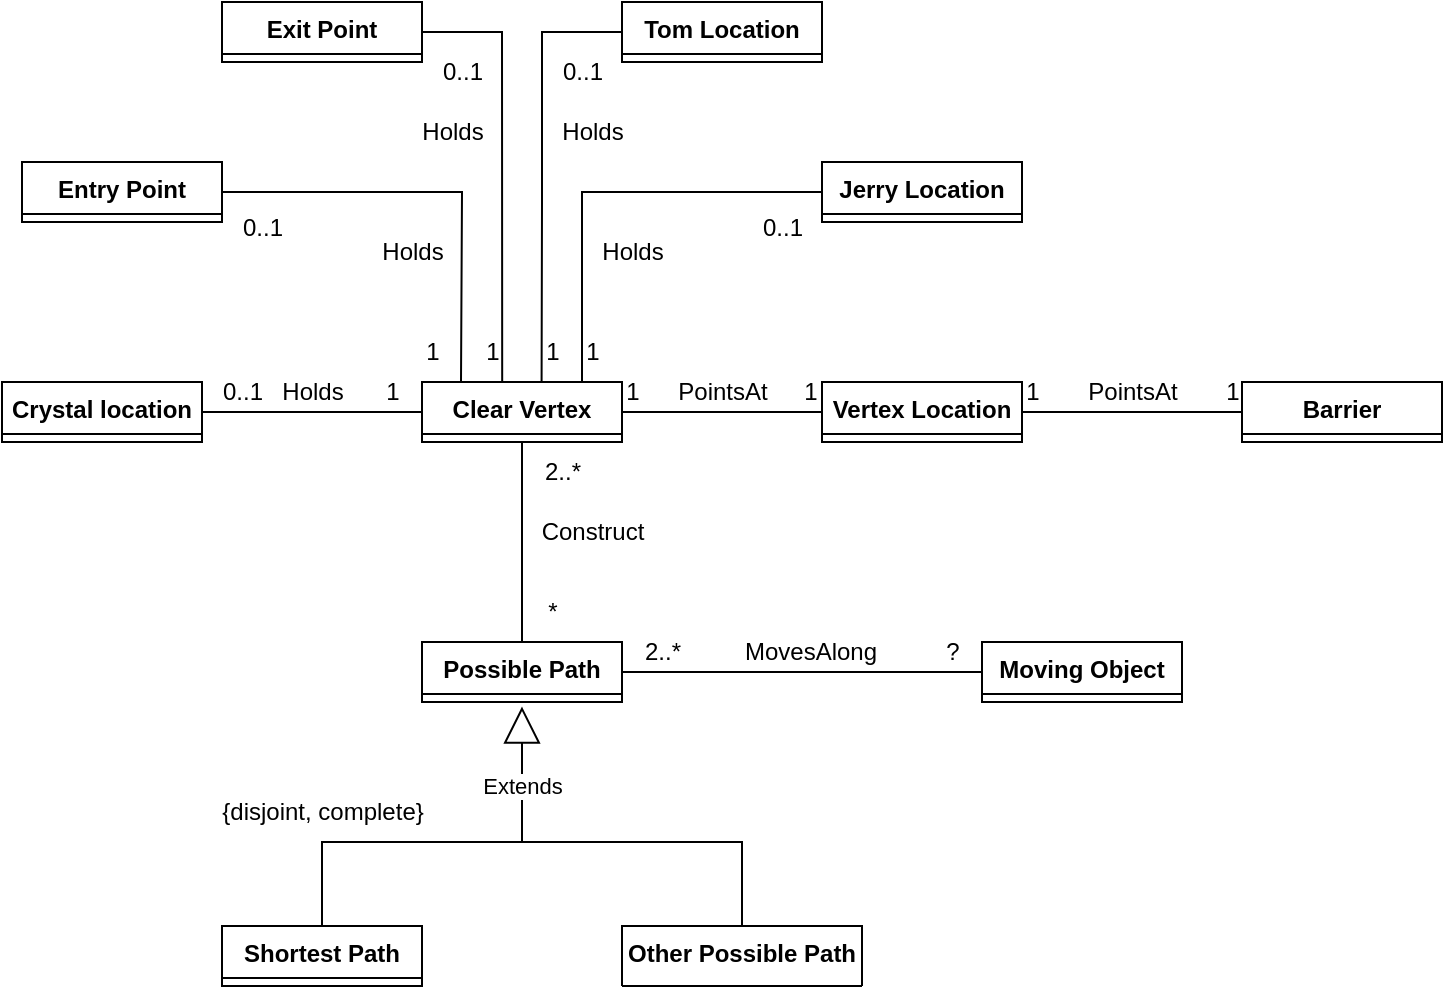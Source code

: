 <mxfile version="22.0.4" type="github">
  <diagram id="C5RBs43oDa-KdzZeNtuy" name="Page-1">
    <mxGraphModel dx="1434" dy="796" grid="1" gridSize="10" guides="1" tooltips="1" connect="1" arrows="0" fold="1" page="1" pageScale="1" pageWidth="827" pageHeight="1169" math="0" shadow="0">
      <root>
        <mxCell id="WIyWlLk6GJQsqaUBKTNV-0" />
        <mxCell id="WIyWlLk6GJQsqaUBKTNV-1" parent="WIyWlLk6GJQsqaUBKTNV-0" />
        <mxCell id="LRkKfY-KpbB_E-OL5BYb-80" value="Possible Path" style="swimlane;fontStyle=1;align=center;verticalAlign=top;childLayout=stackLayout;horizontal=1;startSize=26;horizontalStack=0;resizeParent=1;resizeParentMax=0;resizeLast=0;collapsible=1;marginBottom=0;whiteSpace=wrap;html=1;" parent="WIyWlLk6GJQsqaUBKTNV-1" vertex="1" collapsed="1">
          <mxGeometry x="270" y="720" width="100" height="30" as="geometry">
            <mxRectangle x="180" y="220" width="160" height="86" as="alternateBounds" />
          </mxGeometry>
        </mxCell>
        <mxCell id="LRkKfY-KpbB_E-OL5BYb-81" value="+ field: type" style="text;strokeColor=none;fillColor=none;align=left;verticalAlign=top;spacingLeft=4;spacingRight=4;overflow=hidden;rotatable=0;points=[[0,0.5],[1,0.5]];portConstraint=eastwest;whiteSpace=wrap;html=1;" parent="LRkKfY-KpbB_E-OL5BYb-80" vertex="1">
          <mxGeometry y="26" width="160" height="26" as="geometry" />
        </mxCell>
        <mxCell id="LRkKfY-KpbB_E-OL5BYb-82" value="" style="line;strokeWidth=1;fillColor=none;align=left;verticalAlign=middle;spacingTop=-1;spacingLeft=3;spacingRight=3;rotatable=0;labelPosition=right;points=[];portConstraint=eastwest;strokeColor=inherit;" parent="LRkKfY-KpbB_E-OL5BYb-80" vertex="1">
          <mxGeometry y="52" width="160" height="8" as="geometry" />
        </mxCell>
        <mxCell id="LRkKfY-KpbB_E-OL5BYb-83" value="+ method(type): type" style="text;strokeColor=none;fillColor=none;align=left;verticalAlign=top;spacingLeft=4;spacingRight=4;overflow=hidden;rotatable=0;points=[[0,0.5],[1,0.5]];portConstraint=eastwest;whiteSpace=wrap;html=1;" parent="LRkKfY-KpbB_E-OL5BYb-80" vertex="1">
          <mxGeometry y="60" width="160" height="26" as="geometry" />
        </mxCell>
        <mxCell id="LRkKfY-KpbB_E-OL5BYb-84" value="Shortest Path" style="swimlane;fontStyle=1;align=center;verticalAlign=top;childLayout=stackLayout;horizontal=1;startSize=26;horizontalStack=0;resizeParent=1;resizeParentMax=0;resizeLast=0;collapsible=1;marginBottom=0;whiteSpace=wrap;html=1;" parent="WIyWlLk6GJQsqaUBKTNV-1" vertex="1" collapsed="1">
          <mxGeometry x="170" y="862" width="100" height="30" as="geometry">
            <mxRectangle x="20" y="418" width="160" height="86" as="alternateBounds" />
          </mxGeometry>
        </mxCell>
        <mxCell id="LRkKfY-KpbB_E-OL5BYb-85" value="+ field: type" style="text;strokeColor=none;fillColor=none;align=left;verticalAlign=top;spacingLeft=4;spacingRight=4;overflow=hidden;rotatable=0;points=[[0,0.5],[1,0.5]];portConstraint=eastwest;whiteSpace=wrap;html=1;" parent="LRkKfY-KpbB_E-OL5BYb-84" vertex="1">
          <mxGeometry y="26" width="160" height="26" as="geometry" />
        </mxCell>
        <mxCell id="LRkKfY-KpbB_E-OL5BYb-86" value="" style="line;strokeWidth=1;fillColor=none;align=left;verticalAlign=middle;spacingTop=-1;spacingLeft=3;spacingRight=3;rotatable=0;labelPosition=right;points=[];portConstraint=eastwest;strokeColor=inherit;" parent="LRkKfY-KpbB_E-OL5BYb-84" vertex="1">
          <mxGeometry y="52" width="160" height="8" as="geometry" />
        </mxCell>
        <mxCell id="LRkKfY-KpbB_E-OL5BYb-87" value="+ method(type): type" style="text;strokeColor=none;fillColor=none;align=left;verticalAlign=top;spacingLeft=4;spacingRight=4;overflow=hidden;rotatable=0;points=[[0,0.5],[1,0.5]];portConstraint=eastwest;whiteSpace=wrap;html=1;" parent="LRkKfY-KpbB_E-OL5BYb-84" vertex="1">
          <mxGeometry y="60" width="160" height="26" as="geometry" />
        </mxCell>
        <mxCell id="LRkKfY-KpbB_E-OL5BYb-88" value="Other Possible Path" style="swimlane;fontStyle=1;align=center;verticalAlign=top;childLayout=stackLayout;horizontal=1;startSize=38;horizontalStack=0;resizeParent=1;resizeParentMax=0;resizeLast=0;collapsible=1;marginBottom=0;whiteSpace=wrap;html=1;" parent="WIyWlLk6GJQsqaUBKTNV-1" vertex="1" collapsed="1">
          <mxGeometry x="370" y="862" width="120" height="30" as="geometry">
            <mxRectangle x="320" y="892" width="160" height="98" as="alternateBounds" />
          </mxGeometry>
        </mxCell>
        <mxCell id="LRkKfY-KpbB_E-OL5BYb-89" value="+ field: type" style="text;strokeColor=none;fillColor=none;align=left;verticalAlign=top;spacingLeft=4;spacingRight=4;overflow=hidden;rotatable=0;points=[[0,0.5],[1,0.5]];portConstraint=eastwest;whiteSpace=wrap;html=1;" parent="LRkKfY-KpbB_E-OL5BYb-88" vertex="1">
          <mxGeometry y="38" width="160" height="26" as="geometry" />
        </mxCell>
        <mxCell id="LRkKfY-KpbB_E-OL5BYb-90" value="" style="line;strokeWidth=1;fillColor=none;align=left;verticalAlign=middle;spacingTop=-1;spacingLeft=3;spacingRight=3;rotatable=0;labelPosition=right;points=[];portConstraint=eastwest;strokeColor=inherit;" parent="LRkKfY-KpbB_E-OL5BYb-88" vertex="1">
          <mxGeometry y="64" width="160" height="8" as="geometry" />
        </mxCell>
        <mxCell id="LRkKfY-KpbB_E-OL5BYb-91" value="+ method(type): type" style="text;strokeColor=none;fillColor=none;align=left;verticalAlign=top;spacingLeft=4;spacingRight=4;overflow=hidden;rotatable=0;points=[[0,0.5],[1,0.5]];portConstraint=eastwest;whiteSpace=wrap;html=1;" parent="LRkKfY-KpbB_E-OL5BYb-88" vertex="1">
          <mxGeometry y="72" width="160" height="26" as="geometry" />
        </mxCell>
        <mxCell id="LRkKfY-KpbB_E-OL5BYb-92" value="Extends" style="endArrow=block;endSize=16;endFill=0;html=1;rounded=0;entryX=0.5;entryY=1.077;entryDx=0;entryDy=0;entryPerimeter=0;" parent="WIyWlLk6GJQsqaUBKTNV-1" target="LRkKfY-KpbB_E-OL5BYb-83" edge="1">
          <mxGeometry x="-0.167" width="160" relative="1" as="geometry">
            <mxPoint x="320" y="820" as="sourcePoint" />
            <mxPoint x="400" y="834" as="targetPoint" />
            <Array as="points">
              <mxPoint x="320" y="790" />
            </Array>
            <mxPoint as="offset" />
          </mxGeometry>
        </mxCell>
        <mxCell id="LRkKfY-KpbB_E-OL5BYb-93" value="" style="endArrow=none;html=1;rounded=0;exitX=0.5;exitY=0;exitDx=0;exitDy=0;" parent="WIyWlLk6GJQsqaUBKTNV-1" source="LRkKfY-KpbB_E-OL5BYb-84" edge="1">
          <mxGeometry width="50" height="50" relative="1" as="geometry">
            <mxPoint x="160" y="854" as="sourcePoint" />
            <mxPoint x="320" y="820" as="targetPoint" />
            <Array as="points">
              <mxPoint x="220" y="820" />
            </Array>
          </mxGeometry>
        </mxCell>
        <mxCell id="LRkKfY-KpbB_E-OL5BYb-94" value="" style="endArrow=none;html=1;rounded=0;exitX=0.5;exitY=0;exitDx=0;exitDy=0;" parent="WIyWlLk6GJQsqaUBKTNV-1" source="LRkKfY-KpbB_E-OL5BYb-88" edge="1">
          <mxGeometry width="50" height="50" relative="1" as="geometry">
            <mxPoint x="430" y="764" as="sourcePoint" />
            <mxPoint x="320" y="820" as="targetPoint" />
            <Array as="points">
              <mxPoint x="430" y="820" />
            </Array>
          </mxGeometry>
        </mxCell>
        <mxCell id="LRkKfY-KpbB_E-OL5BYb-95" value="Moving Object" style="swimlane;fontStyle=1;align=center;verticalAlign=top;childLayout=stackLayout;horizontal=1;startSize=26;horizontalStack=0;resizeParent=1;resizeParentMax=0;resizeLast=0;collapsible=1;marginBottom=0;whiteSpace=wrap;html=1;" parent="WIyWlLk6GJQsqaUBKTNV-1" vertex="1" collapsed="1">
          <mxGeometry x="550" y="720" width="100" height="30" as="geometry">
            <mxRectangle x="570" y="220" width="160" height="86" as="alternateBounds" />
          </mxGeometry>
        </mxCell>
        <mxCell id="LRkKfY-KpbB_E-OL5BYb-96" value="+ field: type" style="text;strokeColor=none;fillColor=none;align=left;verticalAlign=top;spacingLeft=4;spacingRight=4;overflow=hidden;rotatable=0;points=[[0,0.5],[1,0.5]];portConstraint=eastwest;whiteSpace=wrap;html=1;" parent="LRkKfY-KpbB_E-OL5BYb-95" vertex="1">
          <mxGeometry y="26" width="160" height="26" as="geometry" />
        </mxCell>
        <mxCell id="LRkKfY-KpbB_E-OL5BYb-97" value="" style="line;strokeWidth=1;fillColor=none;align=left;verticalAlign=middle;spacingTop=-1;spacingLeft=3;spacingRight=3;rotatable=0;labelPosition=right;points=[];portConstraint=eastwest;strokeColor=inherit;" parent="LRkKfY-KpbB_E-OL5BYb-95" vertex="1">
          <mxGeometry y="52" width="160" height="8" as="geometry" />
        </mxCell>
        <mxCell id="LRkKfY-KpbB_E-OL5BYb-98" value="+ method(type): type" style="text;strokeColor=none;fillColor=none;align=left;verticalAlign=top;spacingLeft=4;spacingRight=4;overflow=hidden;rotatable=0;points=[[0,0.5],[1,0.5]];portConstraint=eastwest;whiteSpace=wrap;html=1;" parent="LRkKfY-KpbB_E-OL5BYb-95" vertex="1">
          <mxGeometry y="60" width="160" height="26" as="geometry" />
        </mxCell>
        <mxCell id="LRkKfY-KpbB_E-OL5BYb-99" value="Clear Vertex" style="swimlane;fontStyle=1;align=center;verticalAlign=top;childLayout=stackLayout;horizontal=1;startSize=26;horizontalStack=0;resizeParent=1;resizeParentMax=0;resizeLast=0;collapsible=1;marginBottom=0;whiteSpace=wrap;html=1;" parent="WIyWlLk6GJQsqaUBKTNV-1" vertex="1" collapsed="1">
          <mxGeometry x="270" y="590" width="100" height="30" as="geometry">
            <mxRectangle x="200" y="520" width="160" height="86" as="alternateBounds" />
          </mxGeometry>
        </mxCell>
        <mxCell id="LRkKfY-KpbB_E-OL5BYb-100" value="+ field: type" style="text;strokeColor=none;fillColor=none;align=left;verticalAlign=top;spacingLeft=4;spacingRight=4;overflow=hidden;rotatable=0;points=[[0,0.5],[1,0.5]];portConstraint=eastwest;whiteSpace=wrap;html=1;" parent="LRkKfY-KpbB_E-OL5BYb-99" vertex="1">
          <mxGeometry y="26" width="160" height="26" as="geometry" />
        </mxCell>
        <mxCell id="LRkKfY-KpbB_E-OL5BYb-101" value="" style="line;strokeWidth=1;fillColor=none;align=left;verticalAlign=middle;spacingTop=-1;spacingLeft=3;spacingRight=3;rotatable=0;labelPosition=right;points=[];portConstraint=eastwest;strokeColor=inherit;" parent="LRkKfY-KpbB_E-OL5BYb-99" vertex="1">
          <mxGeometry y="52" width="160" height="8" as="geometry" />
        </mxCell>
        <mxCell id="LRkKfY-KpbB_E-OL5BYb-102" value="+ method(type): type" style="text;strokeColor=none;fillColor=none;align=left;verticalAlign=top;spacingLeft=4;spacingRight=4;overflow=hidden;rotatable=0;points=[[0,0.5],[1,0.5]];portConstraint=eastwest;whiteSpace=wrap;html=1;" parent="LRkKfY-KpbB_E-OL5BYb-99" vertex="1">
          <mxGeometry y="60" width="160" height="26" as="geometry" />
        </mxCell>
        <mxCell id="LRkKfY-KpbB_E-OL5BYb-103" value="Entry Point" style="swimlane;fontStyle=1;align=center;verticalAlign=top;childLayout=stackLayout;horizontal=1;startSize=26;horizontalStack=0;resizeParent=1;resizeParentMax=0;resizeLast=0;collapsible=1;marginBottom=0;whiteSpace=wrap;html=1;" parent="WIyWlLk6GJQsqaUBKTNV-1" vertex="1" collapsed="1">
          <mxGeometry x="70" y="480" width="100" height="30" as="geometry">
            <mxRectangle x="10" y="380" width="160" height="86" as="alternateBounds" />
          </mxGeometry>
        </mxCell>
        <mxCell id="LRkKfY-KpbB_E-OL5BYb-104" value="+ field: type" style="text;strokeColor=none;fillColor=none;align=left;verticalAlign=top;spacingLeft=4;spacingRight=4;overflow=hidden;rotatable=0;points=[[0,0.5],[1,0.5]];portConstraint=eastwest;whiteSpace=wrap;html=1;" parent="LRkKfY-KpbB_E-OL5BYb-103" vertex="1">
          <mxGeometry y="26" width="160" height="26" as="geometry" />
        </mxCell>
        <mxCell id="LRkKfY-KpbB_E-OL5BYb-105" value="" style="line;strokeWidth=1;fillColor=none;align=left;verticalAlign=middle;spacingTop=-1;spacingLeft=3;spacingRight=3;rotatable=0;labelPosition=right;points=[];portConstraint=eastwest;strokeColor=inherit;" parent="LRkKfY-KpbB_E-OL5BYb-103" vertex="1">
          <mxGeometry y="52" width="160" height="8" as="geometry" />
        </mxCell>
        <mxCell id="LRkKfY-KpbB_E-OL5BYb-106" value="+ method(type): type" style="text;strokeColor=none;fillColor=none;align=left;verticalAlign=top;spacingLeft=4;spacingRight=4;overflow=hidden;rotatable=0;points=[[0,0.5],[1,0.5]];portConstraint=eastwest;whiteSpace=wrap;html=1;" parent="LRkKfY-KpbB_E-OL5BYb-103" vertex="1">
          <mxGeometry y="60" width="160" height="26" as="geometry" />
        </mxCell>
        <mxCell id="LRkKfY-KpbB_E-OL5BYb-107" value="Exit Point" style="swimlane;fontStyle=1;align=center;verticalAlign=top;childLayout=stackLayout;horizontal=1;startSize=26;horizontalStack=0;resizeParent=1;resizeParentMax=0;resizeLast=0;collapsible=1;marginBottom=0;whiteSpace=wrap;html=1;" parent="WIyWlLk6GJQsqaUBKTNV-1" vertex="1" collapsed="1">
          <mxGeometry x="170" y="400" width="100" height="30" as="geometry">
            <mxRectangle x="290" y="420" width="160" height="86" as="alternateBounds" />
          </mxGeometry>
        </mxCell>
        <mxCell id="LRkKfY-KpbB_E-OL5BYb-108" value="+ field: type" style="text;strokeColor=none;fillColor=none;align=left;verticalAlign=top;spacingLeft=4;spacingRight=4;overflow=hidden;rotatable=0;points=[[0,0.5],[1,0.5]];portConstraint=eastwest;whiteSpace=wrap;html=1;" parent="LRkKfY-KpbB_E-OL5BYb-107" vertex="1">
          <mxGeometry y="26" width="160" height="26" as="geometry" />
        </mxCell>
        <mxCell id="LRkKfY-KpbB_E-OL5BYb-109" value="" style="line;strokeWidth=1;fillColor=none;align=left;verticalAlign=middle;spacingTop=-1;spacingLeft=3;spacingRight=3;rotatable=0;labelPosition=right;points=[];portConstraint=eastwest;strokeColor=inherit;" parent="LRkKfY-KpbB_E-OL5BYb-107" vertex="1">
          <mxGeometry y="52" width="160" height="8" as="geometry" />
        </mxCell>
        <mxCell id="LRkKfY-KpbB_E-OL5BYb-110" value="+ method(type): type" style="text;strokeColor=none;fillColor=none;align=left;verticalAlign=top;spacingLeft=4;spacingRight=4;overflow=hidden;rotatable=0;points=[[0,0.5],[1,0.5]];portConstraint=eastwest;whiteSpace=wrap;html=1;" parent="LRkKfY-KpbB_E-OL5BYb-107" vertex="1">
          <mxGeometry y="60" width="160" height="26" as="geometry" />
        </mxCell>
        <mxCell id="LRkKfY-KpbB_E-OL5BYb-111" value="Tom Location" style="swimlane;fontStyle=1;align=center;verticalAlign=top;childLayout=stackLayout;horizontal=1;startSize=26;horizontalStack=0;resizeParent=1;resizeParentMax=0;resizeLast=0;collapsible=1;marginBottom=0;whiteSpace=wrap;html=1;" parent="WIyWlLk6GJQsqaUBKTNV-1" vertex="1" collapsed="1">
          <mxGeometry x="370" y="400" width="100" height="30" as="geometry">
            <mxRectangle x="380" y="470" width="160" height="86" as="alternateBounds" />
          </mxGeometry>
        </mxCell>
        <mxCell id="LRkKfY-KpbB_E-OL5BYb-112" value="+ field: type" style="text;strokeColor=none;fillColor=none;align=left;verticalAlign=top;spacingLeft=4;spacingRight=4;overflow=hidden;rotatable=0;points=[[0,0.5],[1,0.5]];portConstraint=eastwest;whiteSpace=wrap;html=1;" parent="LRkKfY-KpbB_E-OL5BYb-111" vertex="1">
          <mxGeometry y="26" width="160" height="26" as="geometry" />
        </mxCell>
        <mxCell id="LRkKfY-KpbB_E-OL5BYb-113" value="" style="line;strokeWidth=1;fillColor=none;align=left;verticalAlign=middle;spacingTop=-1;spacingLeft=3;spacingRight=3;rotatable=0;labelPosition=right;points=[];portConstraint=eastwest;strokeColor=inherit;" parent="LRkKfY-KpbB_E-OL5BYb-111" vertex="1">
          <mxGeometry y="52" width="160" height="8" as="geometry" />
        </mxCell>
        <mxCell id="LRkKfY-KpbB_E-OL5BYb-114" value="+ method(type): type" style="text;strokeColor=none;fillColor=none;align=left;verticalAlign=top;spacingLeft=4;spacingRight=4;overflow=hidden;rotatable=0;points=[[0,0.5],[1,0.5]];portConstraint=eastwest;whiteSpace=wrap;html=1;" parent="LRkKfY-KpbB_E-OL5BYb-111" vertex="1">
          <mxGeometry y="60" width="160" height="26" as="geometry" />
        </mxCell>
        <mxCell id="LRkKfY-KpbB_E-OL5BYb-115" value="Jerry Location" style="swimlane;fontStyle=1;align=center;verticalAlign=top;childLayout=stackLayout;horizontal=1;startSize=26;horizontalStack=0;resizeParent=1;resizeParentMax=0;resizeLast=0;collapsible=1;marginBottom=0;whiteSpace=wrap;html=1;" parent="WIyWlLk6GJQsqaUBKTNV-1" vertex="1" collapsed="1">
          <mxGeometry x="470" y="480" width="100" height="30" as="geometry">
            <mxRectangle x="500" y="526" width="160" height="86" as="alternateBounds" />
          </mxGeometry>
        </mxCell>
        <mxCell id="LRkKfY-KpbB_E-OL5BYb-116" value="+ field: type" style="text;strokeColor=none;fillColor=none;align=left;verticalAlign=top;spacingLeft=4;spacingRight=4;overflow=hidden;rotatable=0;points=[[0,0.5],[1,0.5]];portConstraint=eastwest;whiteSpace=wrap;html=1;" parent="LRkKfY-KpbB_E-OL5BYb-115" vertex="1">
          <mxGeometry y="26" width="160" height="26" as="geometry" />
        </mxCell>
        <mxCell id="LRkKfY-KpbB_E-OL5BYb-117" value="" style="line;strokeWidth=1;fillColor=none;align=left;verticalAlign=middle;spacingTop=-1;spacingLeft=3;spacingRight=3;rotatable=0;labelPosition=right;points=[];portConstraint=eastwest;strokeColor=inherit;" parent="LRkKfY-KpbB_E-OL5BYb-115" vertex="1">
          <mxGeometry y="52" width="160" height="8" as="geometry" />
        </mxCell>
        <mxCell id="LRkKfY-KpbB_E-OL5BYb-118" value="+ method(type): type" style="text;strokeColor=none;fillColor=none;align=left;verticalAlign=top;spacingLeft=4;spacingRight=4;overflow=hidden;rotatable=0;points=[[0,0.5],[1,0.5]];portConstraint=eastwest;whiteSpace=wrap;html=1;" parent="LRkKfY-KpbB_E-OL5BYb-115" vertex="1">
          <mxGeometry y="60" width="160" height="26" as="geometry" />
        </mxCell>
        <mxCell id="LRkKfY-KpbB_E-OL5BYb-119" value="Vertex Location" style="swimlane;fontStyle=1;align=center;verticalAlign=top;childLayout=stackLayout;horizontal=1;startSize=26;horizontalStack=0;resizeParent=1;resizeParentMax=0;resizeLast=0;collapsible=1;marginBottom=0;whiteSpace=wrap;html=1;" parent="WIyWlLk6GJQsqaUBKTNV-1" vertex="1" collapsed="1">
          <mxGeometry x="470" y="590" width="100" height="30" as="geometry">
            <mxRectangle x="414" y="610" width="160" height="86" as="alternateBounds" />
          </mxGeometry>
        </mxCell>
        <mxCell id="LRkKfY-KpbB_E-OL5BYb-120" value="+ field: type" style="text;strokeColor=none;fillColor=none;align=left;verticalAlign=top;spacingLeft=4;spacingRight=4;overflow=hidden;rotatable=0;points=[[0,0.5],[1,0.5]];portConstraint=eastwest;whiteSpace=wrap;html=1;" parent="LRkKfY-KpbB_E-OL5BYb-119" vertex="1">
          <mxGeometry y="26" width="160" height="26" as="geometry" />
        </mxCell>
        <mxCell id="LRkKfY-KpbB_E-OL5BYb-121" value="" style="line;strokeWidth=1;fillColor=none;align=left;verticalAlign=middle;spacingTop=-1;spacingLeft=3;spacingRight=3;rotatable=0;labelPosition=right;points=[];portConstraint=eastwest;strokeColor=inherit;" parent="LRkKfY-KpbB_E-OL5BYb-119" vertex="1">
          <mxGeometry y="52" width="160" height="8" as="geometry" />
        </mxCell>
        <mxCell id="LRkKfY-KpbB_E-OL5BYb-122" value="+ method(type): type" style="text;strokeColor=none;fillColor=none;align=left;verticalAlign=top;spacingLeft=4;spacingRight=4;overflow=hidden;rotatable=0;points=[[0,0.5],[1,0.5]];portConstraint=eastwest;whiteSpace=wrap;html=1;" parent="LRkKfY-KpbB_E-OL5BYb-119" vertex="1">
          <mxGeometry y="60" width="160" height="26" as="geometry" />
        </mxCell>
        <mxCell id="LRkKfY-KpbB_E-OL5BYb-123" value="Barrier" style="swimlane;fontStyle=1;align=center;verticalAlign=top;childLayout=stackLayout;horizontal=1;startSize=26;horizontalStack=0;resizeParent=1;resizeParentMax=0;resizeLast=0;collapsible=1;marginBottom=0;whiteSpace=wrap;html=1;" parent="WIyWlLk6GJQsqaUBKTNV-1" vertex="1" collapsed="1">
          <mxGeometry x="680" y="590" width="100" height="30" as="geometry">
            <mxRectangle x="640" y="620" width="160" height="86" as="alternateBounds" />
          </mxGeometry>
        </mxCell>
        <mxCell id="LRkKfY-KpbB_E-OL5BYb-124" value="+ field: type" style="text;strokeColor=none;fillColor=none;align=left;verticalAlign=top;spacingLeft=4;spacingRight=4;overflow=hidden;rotatable=0;points=[[0,0.5],[1,0.5]];portConstraint=eastwest;whiteSpace=wrap;html=1;" parent="LRkKfY-KpbB_E-OL5BYb-123" vertex="1">
          <mxGeometry y="26" width="160" height="26" as="geometry" />
        </mxCell>
        <mxCell id="LRkKfY-KpbB_E-OL5BYb-125" value="" style="line;strokeWidth=1;fillColor=none;align=left;verticalAlign=middle;spacingTop=-1;spacingLeft=3;spacingRight=3;rotatable=0;labelPosition=right;points=[];portConstraint=eastwest;strokeColor=inherit;" parent="LRkKfY-KpbB_E-OL5BYb-123" vertex="1">
          <mxGeometry y="52" width="160" height="8" as="geometry" />
        </mxCell>
        <mxCell id="LRkKfY-KpbB_E-OL5BYb-126" value="+ method(type): type" style="text;strokeColor=none;fillColor=none;align=left;verticalAlign=top;spacingLeft=4;spacingRight=4;overflow=hidden;rotatable=0;points=[[0,0.5],[1,0.5]];portConstraint=eastwest;whiteSpace=wrap;html=1;" parent="LRkKfY-KpbB_E-OL5BYb-123" vertex="1">
          <mxGeometry y="60" width="160" height="26" as="geometry" />
        </mxCell>
        <mxCell id="LRkKfY-KpbB_E-OL5BYb-127" value="" style="endArrow=none;html=1;rounded=0;entryX=0;entryY=0.5;entryDx=0;entryDy=0;exitX=1;exitY=0.5;exitDx=0;exitDy=0;" parent="WIyWlLk6GJQsqaUBKTNV-1" source="LRkKfY-KpbB_E-OL5BYb-80" target="LRkKfY-KpbB_E-OL5BYb-95" edge="1">
          <mxGeometry width="50" height="50" relative="1" as="geometry">
            <mxPoint x="330" y="740" as="sourcePoint" />
            <mxPoint x="380" y="690" as="targetPoint" />
          </mxGeometry>
        </mxCell>
        <mxCell id="LRkKfY-KpbB_E-OL5BYb-128" value="" style="endArrow=none;html=1;rounded=0;entryX=0.5;entryY=1;entryDx=0;entryDy=0;exitX=0.5;exitY=0;exitDx=0;exitDy=0;" parent="WIyWlLk6GJQsqaUBKTNV-1" source="LRkKfY-KpbB_E-OL5BYb-80" target="LRkKfY-KpbB_E-OL5BYb-99" edge="1">
          <mxGeometry width="50" height="50" relative="1" as="geometry">
            <mxPoint x="330" y="740" as="sourcePoint" />
            <mxPoint x="380" y="690" as="targetPoint" />
          </mxGeometry>
        </mxCell>
        <mxCell id="LRkKfY-KpbB_E-OL5BYb-129" value="" style="endArrow=none;html=1;rounded=0;entryX=0;entryY=0.5;entryDx=0;entryDy=0;exitX=0.8;exitY=0;exitDx=0;exitDy=0;exitPerimeter=0;" parent="WIyWlLk6GJQsqaUBKTNV-1" source="LRkKfY-KpbB_E-OL5BYb-99" target="LRkKfY-KpbB_E-OL5BYb-115" edge="1">
          <mxGeometry width="50" height="50" relative="1" as="geometry">
            <mxPoint x="340" y="495" as="sourcePoint" />
            <mxPoint x="380" y="540" as="targetPoint" />
            <Array as="points">
              <mxPoint x="350" y="495" />
            </Array>
          </mxGeometry>
        </mxCell>
        <mxCell id="LRkKfY-KpbB_E-OL5BYb-130" value="" style="endArrow=none;html=1;rounded=0;exitX=1;exitY=0.5;exitDx=0;exitDy=0;entryX=0;entryY=0.5;entryDx=0;entryDy=0;" parent="WIyWlLk6GJQsqaUBKTNV-1" source="LRkKfY-KpbB_E-OL5BYb-99" target="LRkKfY-KpbB_E-OL5BYb-119" edge="1">
          <mxGeometry width="50" height="50" relative="1" as="geometry">
            <mxPoint x="340" y="620" as="sourcePoint" />
            <mxPoint x="390" y="570" as="targetPoint" />
          </mxGeometry>
        </mxCell>
        <mxCell id="LRkKfY-KpbB_E-OL5BYb-131" value="" style="endArrow=none;html=1;rounded=0;entryX=0;entryY=0.5;entryDx=0;entryDy=0;exitX=1;exitY=0.5;exitDx=0;exitDy=0;" parent="WIyWlLk6GJQsqaUBKTNV-1" source="LRkKfY-KpbB_E-OL5BYb-119" target="LRkKfY-KpbB_E-OL5BYb-123" edge="1">
          <mxGeometry width="50" height="50" relative="1" as="geometry">
            <mxPoint x="550" y="610" as="sourcePoint" />
            <mxPoint x="390" y="570" as="targetPoint" />
          </mxGeometry>
        </mxCell>
        <mxCell id="LRkKfY-KpbB_E-OL5BYb-132" value="" style="endArrow=none;html=1;rounded=0;exitX=0.598;exitY=-0.002;exitDx=0;exitDy=0;exitPerimeter=0;entryX=0;entryY=0.5;entryDx=0;entryDy=0;" parent="WIyWlLk6GJQsqaUBKTNV-1" source="LRkKfY-KpbB_E-OL5BYb-99" target="LRkKfY-KpbB_E-OL5BYb-111" edge="1">
          <mxGeometry width="50" height="50" relative="1" as="geometry">
            <mxPoint x="340" y="620" as="sourcePoint" />
            <mxPoint x="390" y="570" as="targetPoint" />
            <Array as="points">
              <mxPoint x="330" y="500" />
              <mxPoint x="330" y="415" />
            </Array>
          </mxGeometry>
        </mxCell>
        <mxCell id="LRkKfY-KpbB_E-OL5BYb-133" value="" style="endArrow=none;html=1;rounded=0;entryX=1;entryY=0.5;entryDx=0;entryDy=0;exitX=0.401;exitY=-0.002;exitDx=0;exitDy=0;exitPerimeter=0;" parent="WIyWlLk6GJQsqaUBKTNV-1" source="LRkKfY-KpbB_E-OL5BYb-99" target="LRkKfY-KpbB_E-OL5BYb-107" edge="1">
          <mxGeometry width="50" height="50" relative="1" as="geometry">
            <mxPoint x="340" y="560" as="sourcePoint" />
            <mxPoint x="390" y="510" as="targetPoint" />
            <Array as="points">
              <mxPoint x="310" y="415" />
            </Array>
          </mxGeometry>
        </mxCell>
        <mxCell id="LRkKfY-KpbB_E-OL5BYb-134" value="" style="endArrow=none;html=1;rounded=0;exitX=0.195;exitY=-0.015;exitDx=0;exitDy=0;entryX=1;entryY=0.5;entryDx=0;entryDy=0;exitPerimeter=0;" parent="WIyWlLk6GJQsqaUBKTNV-1" source="LRkKfY-KpbB_E-OL5BYb-99" target="LRkKfY-KpbB_E-OL5BYb-103" edge="1">
          <mxGeometry width="50" height="50" relative="1" as="geometry">
            <mxPoint x="340" y="560" as="sourcePoint" />
            <mxPoint x="390" y="510" as="targetPoint" />
            <Array as="points">
              <mxPoint x="290" y="495" />
            </Array>
          </mxGeometry>
        </mxCell>
        <mxCell id="LRkKfY-KpbB_E-OL5BYb-135" value="{disjoint, complete}" style="text;html=1;align=center;verticalAlign=middle;resizable=0;points=[];autosize=1;strokeColor=none;fillColor=none;" parent="WIyWlLk6GJQsqaUBKTNV-1" vertex="1">
          <mxGeometry x="160" y="790" width="120" height="30" as="geometry" />
        </mxCell>
        <mxCell id="LRkKfY-KpbB_E-OL5BYb-136" value="2..*" style="text;html=1;align=center;verticalAlign=middle;resizable=0;points=[];autosize=1;strokeColor=none;fillColor=none;" parent="WIyWlLk6GJQsqaUBKTNV-1" vertex="1">
          <mxGeometry x="370" y="710" width="40" height="30" as="geometry" />
        </mxCell>
        <mxCell id="LRkKfY-KpbB_E-OL5BYb-137" value="MovesAlong" style="text;html=1;align=center;verticalAlign=middle;resizable=0;points=[];autosize=1;strokeColor=none;fillColor=none;" parent="WIyWlLk6GJQsqaUBKTNV-1" vertex="1">
          <mxGeometry x="419" y="710" width="90" height="30" as="geometry" />
        </mxCell>
        <mxCell id="LRkKfY-KpbB_E-OL5BYb-138" value="?" style="text;html=1;align=center;verticalAlign=middle;resizable=0;points=[];autosize=1;strokeColor=none;fillColor=none;" parent="WIyWlLk6GJQsqaUBKTNV-1" vertex="1">
          <mxGeometry x="520" y="710" width="30" height="30" as="geometry" />
        </mxCell>
        <mxCell id="LRkKfY-KpbB_E-OL5BYb-139" value="Construct" style="text;html=1;align=center;verticalAlign=middle;resizable=0;points=[];autosize=1;strokeColor=none;fillColor=none;" parent="WIyWlLk6GJQsqaUBKTNV-1" vertex="1">
          <mxGeometry x="320" y="650" width="70" height="30" as="geometry" />
        </mxCell>
        <mxCell id="LRkKfY-KpbB_E-OL5BYb-140" value="2..*" style="text;html=1;align=center;verticalAlign=middle;resizable=0;points=[];autosize=1;strokeColor=none;fillColor=none;" parent="WIyWlLk6GJQsqaUBKTNV-1" vertex="1">
          <mxGeometry x="320" y="620" width="40" height="30" as="geometry" />
        </mxCell>
        <mxCell id="LRkKfY-KpbB_E-OL5BYb-141" value="*" style="text;html=1;align=center;verticalAlign=middle;resizable=0;points=[];autosize=1;strokeColor=none;fillColor=none;" parent="WIyWlLk6GJQsqaUBKTNV-1" vertex="1">
          <mxGeometry x="320" y="690" width="30" height="30" as="geometry" />
        </mxCell>
        <mxCell id="LRkKfY-KpbB_E-OL5BYb-142" value="0..1" style="text;html=1;align=center;verticalAlign=middle;resizable=0;points=[];autosize=1;strokeColor=none;fillColor=none;" parent="WIyWlLk6GJQsqaUBKTNV-1" vertex="1">
          <mxGeometry x="170" y="498" width="40" height="30" as="geometry" />
        </mxCell>
        <mxCell id="LRkKfY-KpbB_E-OL5BYb-143" value="0..1" style="text;html=1;align=center;verticalAlign=middle;resizable=0;points=[];autosize=1;strokeColor=none;fillColor=none;" parent="WIyWlLk6GJQsqaUBKTNV-1" vertex="1">
          <mxGeometry x="270" y="420" width="40" height="30" as="geometry" />
        </mxCell>
        <mxCell id="LRkKfY-KpbB_E-OL5BYb-144" value="0..1" style="text;html=1;align=center;verticalAlign=middle;resizable=0;points=[];autosize=1;strokeColor=none;fillColor=none;" parent="WIyWlLk6GJQsqaUBKTNV-1" vertex="1">
          <mxGeometry x="330" y="420" width="40" height="30" as="geometry" />
        </mxCell>
        <mxCell id="LRkKfY-KpbB_E-OL5BYb-145" value="0..1" style="text;html=1;align=center;verticalAlign=middle;resizable=0;points=[];autosize=1;strokeColor=none;fillColor=none;" parent="WIyWlLk6GJQsqaUBKTNV-1" vertex="1">
          <mxGeometry x="430" y="498" width="40" height="30" as="geometry" />
        </mxCell>
        <mxCell id="LRkKfY-KpbB_E-OL5BYb-146" value="1" style="text;html=1;align=center;verticalAlign=middle;resizable=0;points=[];autosize=1;strokeColor=none;fillColor=none;" parent="WIyWlLk6GJQsqaUBKTNV-1" vertex="1">
          <mxGeometry x="260" y="560" width="30" height="30" as="geometry" />
        </mxCell>
        <mxCell id="LRkKfY-KpbB_E-OL5BYb-147" value="1" style="text;html=1;align=center;verticalAlign=middle;resizable=0;points=[];autosize=1;strokeColor=none;fillColor=none;" parent="WIyWlLk6GJQsqaUBKTNV-1" vertex="1">
          <mxGeometry x="290" y="560" width="30" height="30" as="geometry" />
        </mxCell>
        <mxCell id="LRkKfY-KpbB_E-OL5BYb-148" value="1" style="text;html=1;align=center;verticalAlign=middle;resizable=0;points=[];autosize=1;strokeColor=none;fillColor=none;" parent="WIyWlLk6GJQsqaUBKTNV-1" vertex="1">
          <mxGeometry x="320" y="560" width="30" height="30" as="geometry" />
        </mxCell>
        <mxCell id="LRkKfY-KpbB_E-OL5BYb-149" value="1" style="text;html=1;align=center;verticalAlign=middle;resizable=0;points=[];autosize=1;strokeColor=none;fillColor=none;" parent="WIyWlLk6GJQsqaUBKTNV-1" vertex="1">
          <mxGeometry x="340" y="560" width="30" height="30" as="geometry" />
        </mxCell>
        <mxCell id="LRkKfY-KpbB_E-OL5BYb-150" value="PointsAt" style="text;html=1;align=center;verticalAlign=middle;resizable=0;points=[];autosize=1;strokeColor=none;fillColor=none;" parent="WIyWlLk6GJQsqaUBKTNV-1" vertex="1">
          <mxGeometry x="385" y="580" width="70" height="30" as="geometry" />
        </mxCell>
        <mxCell id="LRkKfY-KpbB_E-OL5BYb-151" value="PointsAt" style="text;html=1;align=center;verticalAlign=middle;resizable=0;points=[];autosize=1;strokeColor=none;fillColor=none;" parent="WIyWlLk6GJQsqaUBKTNV-1" vertex="1">
          <mxGeometry x="590" y="580" width="70" height="30" as="geometry" />
        </mxCell>
        <mxCell id="LRkKfY-KpbB_E-OL5BYb-152" value="1" style="text;html=1;align=center;verticalAlign=middle;resizable=0;points=[];autosize=1;strokeColor=none;fillColor=none;" parent="WIyWlLk6GJQsqaUBKTNV-1" vertex="1">
          <mxGeometry x="360" y="580" width="30" height="30" as="geometry" />
        </mxCell>
        <mxCell id="LRkKfY-KpbB_E-OL5BYb-153" value="1" style="text;html=1;align=center;verticalAlign=middle;resizable=0;points=[];autosize=1;strokeColor=none;fillColor=none;" parent="WIyWlLk6GJQsqaUBKTNV-1" vertex="1">
          <mxGeometry x="449" y="580" width="30" height="30" as="geometry" />
        </mxCell>
        <mxCell id="LRkKfY-KpbB_E-OL5BYb-154" value="1" style="text;html=1;align=center;verticalAlign=middle;resizable=0;points=[];autosize=1;strokeColor=none;fillColor=none;" parent="WIyWlLk6GJQsqaUBKTNV-1" vertex="1">
          <mxGeometry x="560" y="580" width="30" height="30" as="geometry" />
        </mxCell>
        <mxCell id="LRkKfY-KpbB_E-OL5BYb-155" value="1" style="text;html=1;align=center;verticalAlign=middle;resizable=0;points=[];autosize=1;strokeColor=none;fillColor=none;" parent="WIyWlLk6GJQsqaUBKTNV-1" vertex="1">
          <mxGeometry x="660" y="580" width="30" height="30" as="geometry" />
        </mxCell>
        <mxCell id="LRkKfY-KpbB_E-OL5BYb-156" value="Crystal location" style="swimlane;fontStyle=1;align=center;verticalAlign=top;childLayout=stackLayout;horizontal=1;startSize=26;horizontalStack=0;resizeParent=1;resizeParentMax=0;resizeLast=0;collapsible=1;marginBottom=0;whiteSpace=wrap;html=1;" parent="WIyWlLk6GJQsqaUBKTNV-1" vertex="1" collapsed="1">
          <mxGeometry x="60" y="590" width="100" height="30" as="geometry">
            <mxRectangle x="30" y="620" width="160" height="86" as="alternateBounds" />
          </mxGeometry>
        </mxCell>
        <mxCell id="LRkKfY-KpbB_E-OL5BYb-157" value="+ field: type" style="text;strokeColor=none;fillColor=none;align=left;verticalAlign=top;spacingLeft=4;spacingRight=4;overflow=hidden;rotatable=0;points=[[0,0.5],[1,0.5]];portConstraint=eastwest;whiteSpace=wrap;html=1;" parent="LRkKfY-KpbB_E-OL5BYb-156" vertex="1">
          <mxGeometry y="26" width="160" height="26" as="geometry" />
        </mxCell>
        <mxCell id="LRkKfY-KpbB_E-OL5BYb-158" value="" style="line;strokeWidth=1;fillColor=none;align=left;verticalAlign=middle;spacingTop=-1;spacingLeft=3;spacingRight=3;rotatable=0;labelPosition=right;points=[];portConstraint=eastwest;strokeColor=inherit;" parent="LRkKfY-KpbB_E-OL5BYb-156" vertex="1">
          <mxGeometry y="52" width="160" height="8" as="geometry" />
        </mxCell>
        <mxCell id="LRkKfY-KpbB_E-OL5BYb-159" value="+ method(type): type" style="text;strokeColor=none;fillColor=none;align=left;verticalAlign=top;spacingLeft=4;spacingRight=4;overflow=hidden;rotatable=0;points=[[0,0.5],[1,0.5]];portConstraint=eastwest;whiteSpace=wrap;html=1;" parent="LRkKfY-KpbB_E-OL5BYb-156" vertex="1">
          <mxGeometry y="60" width="160" height="26" as="geometry" />
        </mxCell>
        <mxCell id="LRkKfY-KpbB_E-OL5BYb-160" value="" style="endArrow=none;html=1;rounded=0;exitX=1;exitY=0.5;exitDx=0;exitDy=0;entryX=0;entryY=0.5;entryDx=0;entryDy=0;" parent="WIyWlLk6GJQsqaUBKTNV-1" source="LRkKfY-KpbB_E-OL5BYb-156" target="LRkKfY-KpbB_E-OL5BYb-99" edge="1">
          <mxGeometry width="50" height="50" relative="1" as="geometry">
            <mxPoint x="210" y="660" as="sourcePoint" />
            <mxPoint x="260" y="610" as="targetPoint" />
          </mxGeometry>
        </mxCell>
        <mxCell id="LRkKfY-KpbB_E-OL5BYb-161" value="Holds" style="text;html=1;align=center;verticalAlign=middle;resizable=0;points=[];autosize=1;strokeColor=none;fillColor=none;" parent="WIyWlLk6GJQsqaUBKTNV-1" vertex="1">
          <mxGeometry x="240" y="510" width="50" height="30" as="geometry" />
        </mxCell>
        <mxCell id="LRkKfY-KpbB_E-OL5BYb-162" value="Holds" style="text;html=1;align=center;verticalAlign=middle;resizable=0;points=[];autosize=1;strokeColor=none;fillColor=none;" parent="WIyWlLk6GJQsqaUBKTNV-1" vertex="1">
          <mxGeometry x="260" y="450" width="50" height="30" as="geometry" />
        </mxCell>
        <mxCell id="LRkKfY-KpbB_E-OL5BYb-163" value="Holds" style="text;html=1;align=center;verticalAlign=middle;resizable=0;points=[];autosize=1;strokeColor=none;fillColor=none;" parent="WIyWlLk6GJQsqaUBKTNV-1" vertex="1">
          <mxGeometry x="330" y="450" width="50" height="30" as="geometry" />
        </mxCell>
        <mxCell id="LRkKfY-KpbB_E-OL5BYb-164" value="Holds" style="text;html=1;align=center;verticalAlign=middle;resizable=0;points=[];autosize=1;strokeColor=none;fillColor=none;" parent="WIyWlLk6GJQsqaUBKTNV-1" vertex="1">
          <mxGeometry x="350" y="510" width="50" height="30" as="geometry" />
        </mxCell>
        <mxCell id="LRkKfY-KpbB_E-OL5BYb-165" value="Holds" style="text;html=1;align=center;verticalAlign=middle;resizable=0;points=[];autosize=1;strokeColor=none;fillColor=none;" parent="WIyWlLk6GJQsqaUBKTNV-1" vertex="1">
          <mxGeometry x="190" y="580" width="50" height="30" as="geometry" />
        </mxCell>
        <mxCell id="LRkKfY-KpbB_E-OL5BYb-166" value="0..1" style="text;html=1;align=center;verticalAlign=middle;resizable=0;points=[];autosize=1;strokeColor=none;fillColor=none;" parent="WIyWlLk6GJQsqaUBKTNV-1" vertex="1">
          <mxGeometry x="160" y="580" width="40" height="30" as="geometry" />
        </mxCell>
        <mxCell id="LRkKfY-KpbB_E-OL5BYb-167" value="1" style="text;html=1;align=center;verticalAlign=middle;resizable=0;points=[];autosize=1;strokeColor=none;fillColor=none;" parent="WIyWlLk6GJQsqaUBKTNV-1" vertex="1">
          <mxGeometry x="240" y="580" width="30" height="30" as="geometry" />
        </mxCell>
      </root>
    </mxGraphModel>
  </diagram>
</mxfile>
